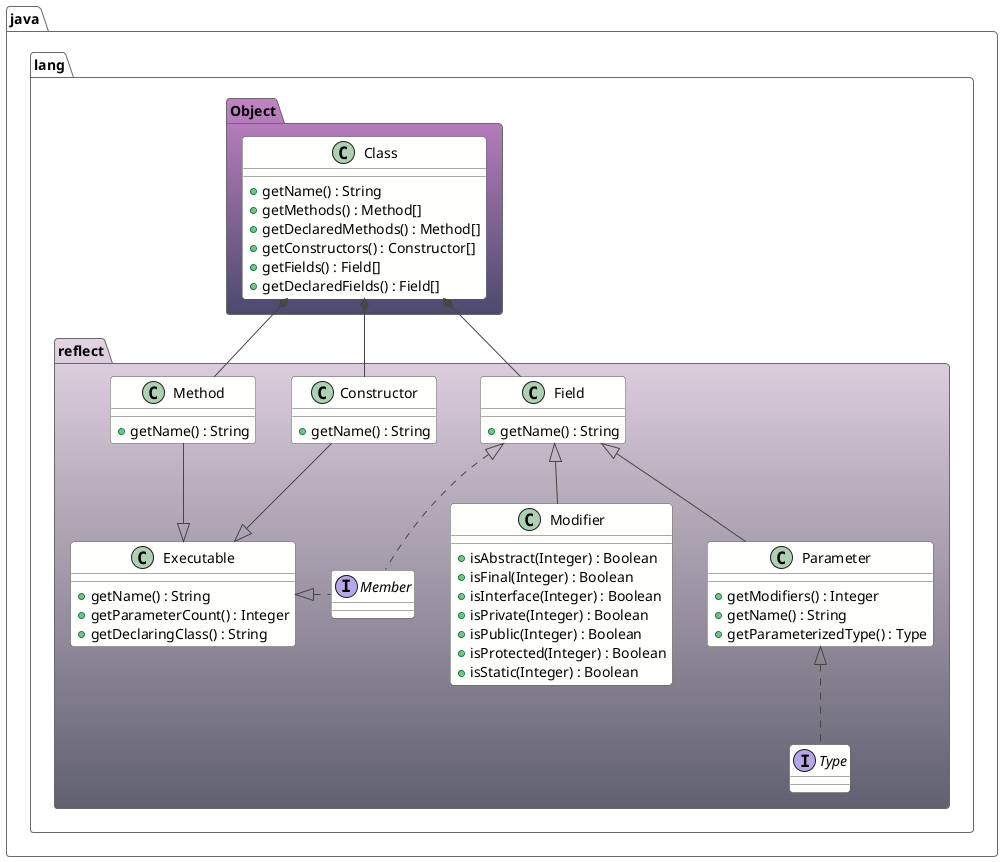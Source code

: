 @startuml
'https://plantuml.com/class-diagram
!theme vibrant
skinparam classBorderColor #4F4F4F
skinparam classBackgroundColor #FFFFFD
package java.lang.Object #C283C5-4B4A6D{
    class Class{
        +getName() : String
        +getMethods() : Method[]
        +getDeclaredMethods() : Method[]
        +getConstructors() : Constructor[]
        +getFields() : Field[]
        +getDeclaredFields() : Field[]
    }
    package java.lang.reflect    #E3D3E3-606070{
        class Constructor{
            +getName() : String
        }

        class Field{
            +getName() : String
        }

        class Modifier{
            +isAbstract(Integer) : Boolean
            +isFinal(Integer) : Boolean
            +isInterface(Integer) : Boolean
            +isPrivate(Integer) : Boolean
            +isPublic(Integer) : Boolean
            +isProtected(Integer) : Boolean
            +isStatic(Integer) : Boolean

        }

        class Parameter{
            +getModifiers() : Integer
            +getName() : String
            +getParameterizedType() : Type
        }

        class Method{
            +getName() : String
        }

        class Executable{
            +getName() : String
            +getParameterCount() : Integer
            +getDeclaringClass() : String
        }


        interface Member{}
        interface Type{}




        Executable <|. Member
        Field <|.. Member
        Constructor --|> Executable
        Method --|> Executable

    }
    Parameter <|.. Type
    Class *-- Field
    Field <|-- Modifier
    Class *-- Constructor
    Class *-- Method
    Field <|-- Parameter
}


@enduml